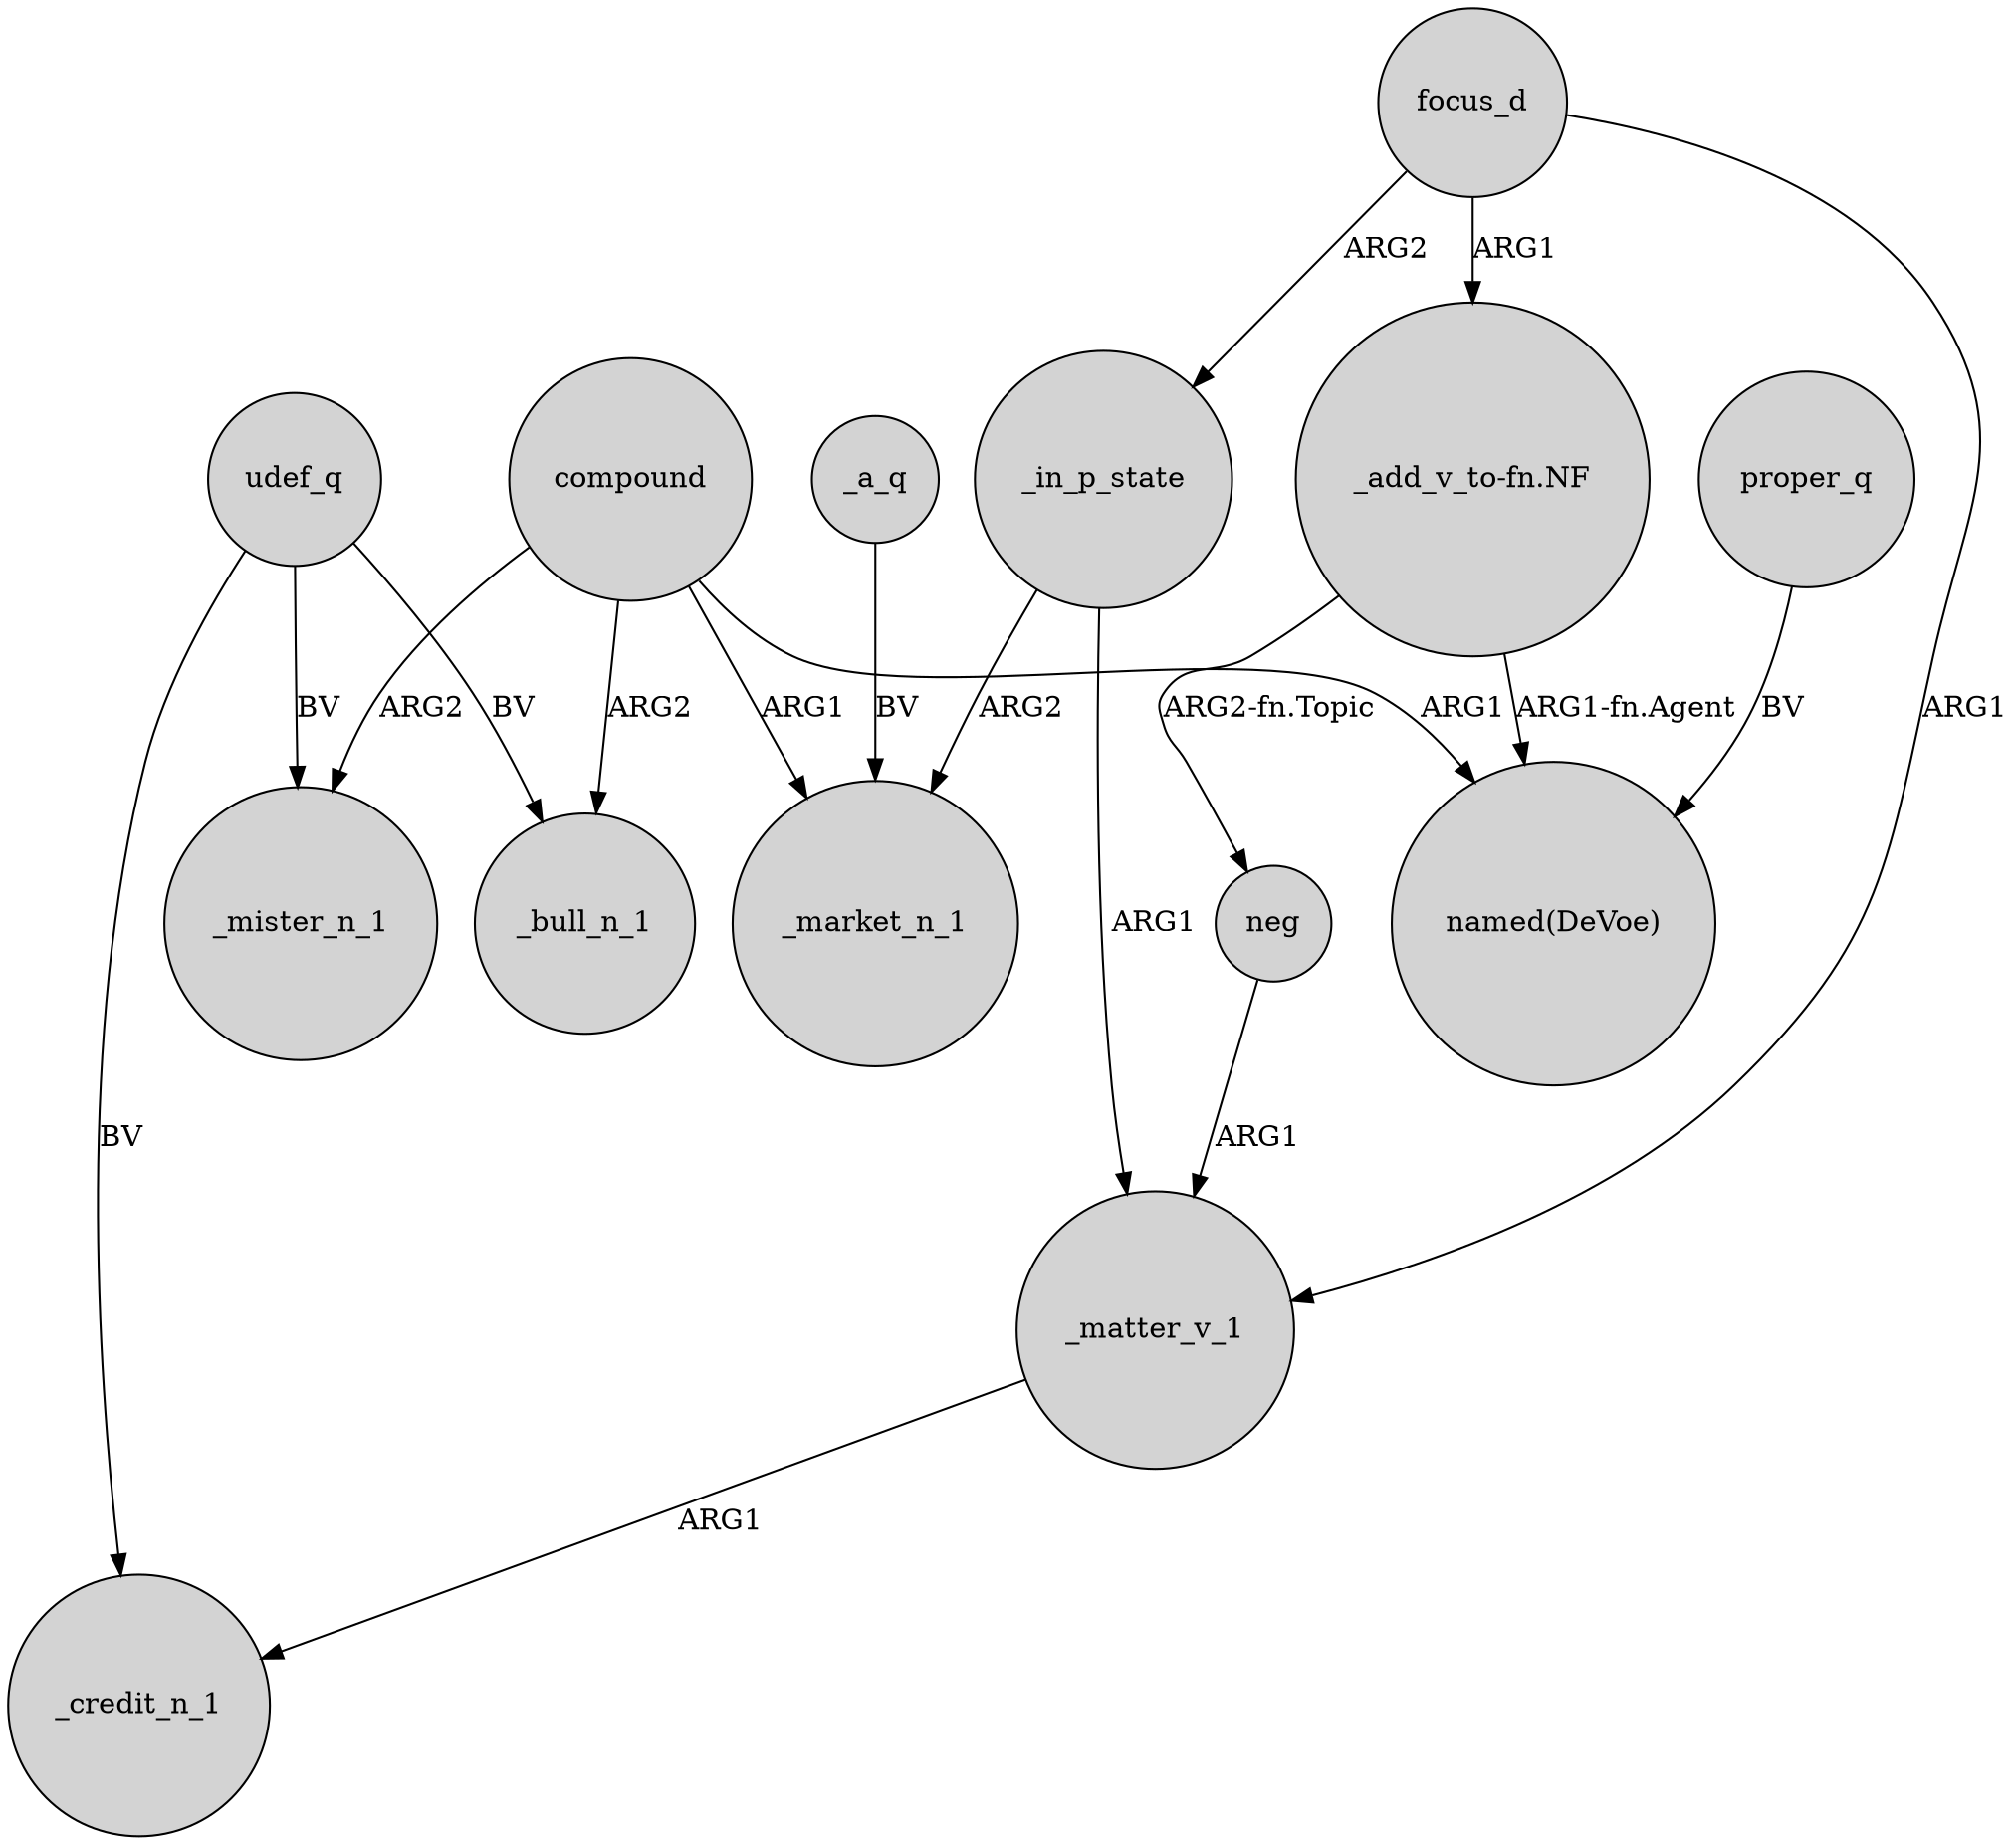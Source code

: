 digraph {
	node [shape=circle style=filled]
	_in_p_state -> _matter_v_1 [label=ARG1]
	udef_q -> _mister_n_1 [label=BV]
	compound -> _bull_n_1 [label=ARG2]
	_in_p_state -> _market_n_1 [label=ARG2]
	"_add_v_to-fn.NF" -> "named(DeVoe)" [label="ARG1-fn.Agent"]
	focus_d -> "_add_v_to-fn.NF" [label=ARG1]
	compound -> _market_n_1 [label=ARG1]
	proper_q -> "named(DeVoe)" [label=BV]
	udef_q -> _bull_n_1 [label=BV]
	compound -> "named(DeVoe)" [label=ARG1]
	focus_d -> _matter_v_1 [label=ARG1]
	udef_q -> _credit_n_1 [label=BV]
	neg -> _matter_v_1 [label=ARG1]
	_matter_v_1 -> _credit_n_1 [label=ARG1]
	_a_q -> _market_n_1 [label=BV]
	compound -> _mister_n_1 [label=ARG2]
	"_add_v_to-fn.NF" -> neg [label="ARG2-fn.Topic"]
	focus_d -> _in_p_state [label=ARG2]
}
